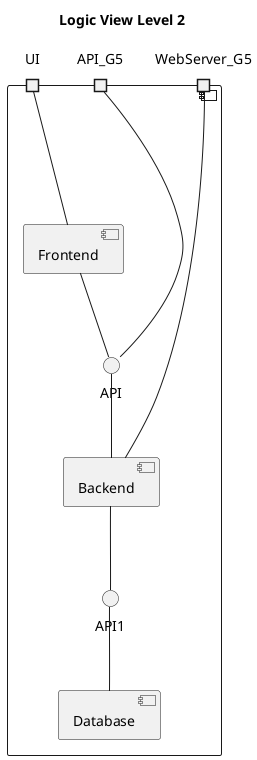 @startuml
'https://plantuml.com/component-diagram

title Logic View Level 2

component {
  port UI as 1
  port API_G5 as 2
  port WebServer_G5 as 3
  [Frontend] -- API
  API -- [Backend]
  [Database] -up- API1
  [Backend] -- API1
}

1 -- [Frontend]

API -up- 2

[Backend] -right- 3


@enduml
